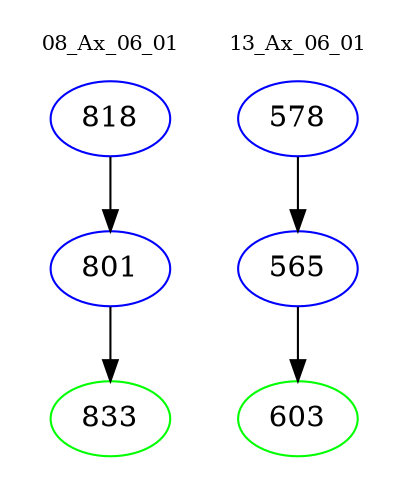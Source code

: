 digraph{
subgraph cluster_0 {
color = white
label = "08_Ax_06_01";
fontsize=10;
T0_818 [label="818", color="blue"]
T0_818 -> T0_801 [color="black"]
T0_801 [label="801", color="blue"]
T0_801 -> T0_833 [color="black"]
T0_833 [label="833", color="green"]
}
subgraph cluster_1 {
color = white
label = "13_Ax_06_01";
fontsize=10;
T1_578 [label="578", color="blue"]
T1_578 -> T1_565 [color="black"]
T1_565 [label="565", color="blue"]
T1_565 -> T1_603 [color="black"]
T1_603 [label="603", color="green"]
}
}
